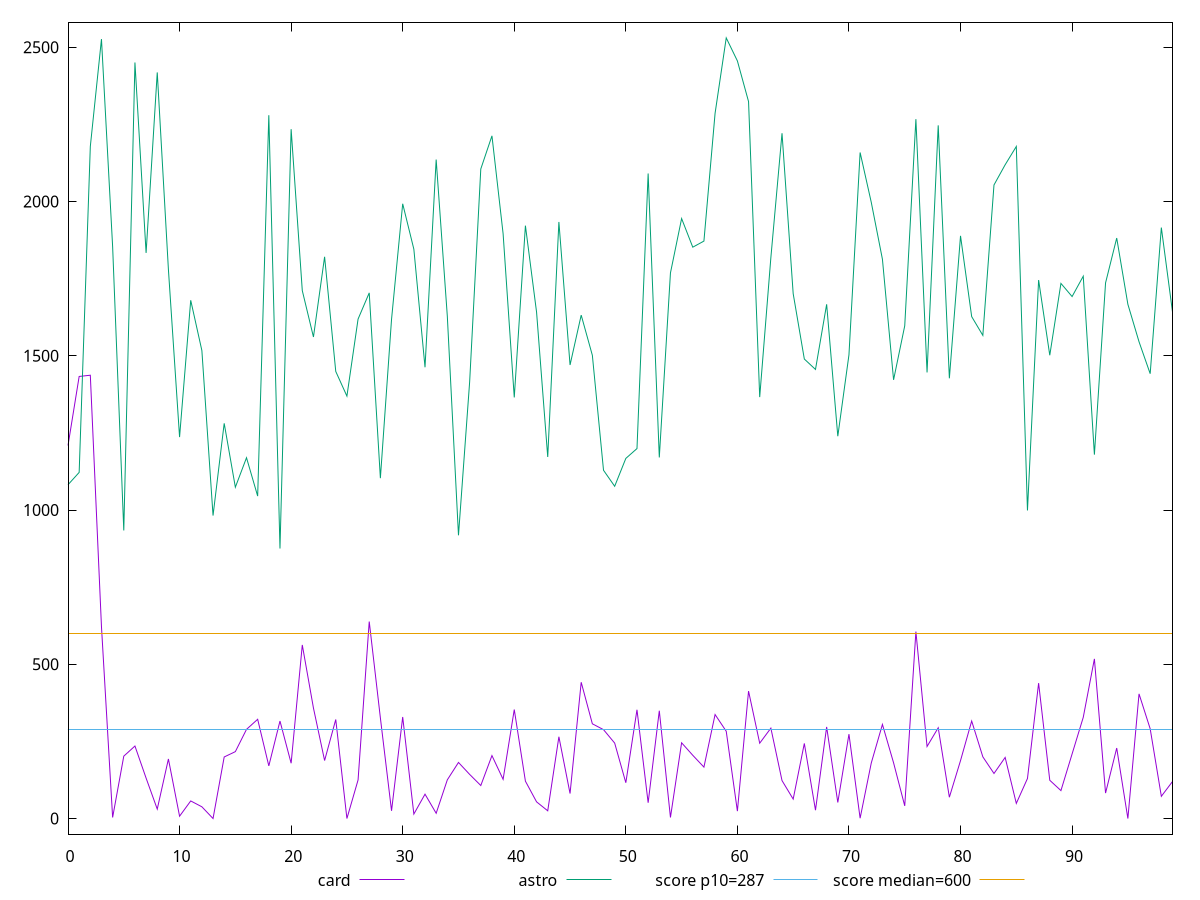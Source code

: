reset

$card <<EOF
0 1209.2455
1 1432.999999999999
2 1437
3 622
4 3.5
5 202.18600000000015
6 235
7 130.99999999999977
8 30.5
9 193
10 7.5
11 57
12 38
13 0
14 199.4999999999999
15 216.86649999999986
16 289.0000000000001
17 321.6535000000001
18 170.60199999999986
19 315.9999999999998
20 179.221
21 562.634
22 358.15200000000004
23 187.9960000000001
24 321
25 0
26 125
27 638.5140000000002
28 326.0992
29 25
30 329.0120000000004
31 14.5
32 78.8889999999999
33 17
34 125.37760000000014
35 181.77999999999997
36 143.0530000000001
37 107
38 203.9999999999999
39 127
40 353.1582000000001
41 121.04599999999971
42 54
43 25
44 265
45 81
46 441.7474999999997
47 306.9999999999999
48 288.0780000000001
49 244.5200000000001
50 116
51 352.5394000000001
52 51.128000000000156
53 349.4760000000001
54 3.5
55 245.4860000000001
56 205
57 166.64200000000005
58 337.07500000000005
59 282.8249999999998
60 24
61 413
62 244.16800000000012
63 292.98
64 122.99599999999987
65 63
66 243.45799999999997
67 27
68 296.88650000000007
69 52
70 273.5
71 1
72 180
73 305.0000000000001
74 180.48799999999983
75 40.97200000000021
76 606
77 233.50800000000027
78 294.1255000000001
79 69
80 187.76100000000008
81 316
82 199.97899999999981
83 145.99999999999977
84 198
85 49
86 129.74450000000002
87 438.88199999999995
88 124
89 90.5
91 327.933
92 517.4598
93 82.5
94 228.40999999999985
95 0
96 404.0799999999999
97 290.9119999999999
98 71.99999999999977
99 120
EOF

$astro <<EOF
0 1082
1 1122.0000000000005
2 2178.4655000000002
3 2526.533
4 1854.069
5 933.8149999999987
6 2450.6820000000016
7 1833.459
8 2418.6035
9 1779.6395000000002
10 1236.4845000000016
11 1679.9475000000002
12 1516.8485000000012
13 982
14 1281.0839999999994
15 1073.999999999999
16 1169.5545000000006
17 1045.2010000000002
18 2279.8664999999983
19 875.3200000000002
20 2234.556
21 1711.3035000000002
22 1561.000000000001
23 1820.9310000000005
24 1449.3090000000004
25 1369.2470000000008
26 1619.0729999999999
27 1703.9550000000008
28 1103.2910000000018
29 1618.2339999999986
30 1992.808
31 1845.5484999999987
32 1462.7819999999992
33 2135.999999999999
34 1628.163000000001
35 918
36 1414.9999999999995
37 2105.595000000003
38 2212.9999999999995
39 1895.7270000000005
40 1365.0000000000018
41 1921.8930000000012
42 1641.2065000000005
43 1172
44 1933.7740000000003
45 1470.1725000000004
46 1631.8509999999999
47 1501.5615000000014
48 1128.9055
49 1077.000000000001
50 1167.3385000000005
51 1199.297
52 2090.9050000000007
53 1170.467999999999
54 1768.5000000000014
55 1944.8709999999992
56 1852.0939999999998
57 1871.8819999999985
58 2285.9999999999973
59 2530.4389999999994
60 2455.835000000001
61 2324.0555000000004
62 1366.1150000000018
63 1818.097999999998
64 2221.367000000001
65 1701.5289999999995
66 1489.4750000000015
67 1455.740000000001
68 1666.8559999999973
69 1239.256500000001
70 1503.0905000000014
71 2158.999999999999
72 1997.3909999999987
73 1812.9630000000006
74 1422.021000000001
75 1597.225999999999
76 2267.1259999999997
77 1446.0239999999992
78 2247.067
79 1427.0000000000007
80 1888.7430000000004
81 1627.0000000000005
82 1566.0820000000003
83 2053.775
84 2119.182
85 2178.508999999998
86 998.5530000000001
87 1745.5300000000004
88 1501.6775000000011
89 1734.6440000000016
90 1692.0280000000005
91 1757.9969999999985
92 1179.500000000001
93 1736.3195000000012
94 1881.6394999999984
95 1666.980499999998
96 1545.5000000000014
97 1441.9344999999987
98 1915.6185
99 1642.2420000000002
EOF

set key outside below
set xrange [0:99]
set yrange [-50.60877999999999:2581.0477799999994]
set trange [-50.60877999999999:2581.0477799999994]
set terminal svg size 640, 520 enhanced background rgb 'white'
set output "report/report_00029_2021-02-24T13-36-40.390Z/total-blocking-time/comparison/line/2_vs_3.svg"

plot $card title "card" with line, \
     $astro title "astro" with line, \
     287 title "score p10=287", \
     600 title "score median=600"

reset
